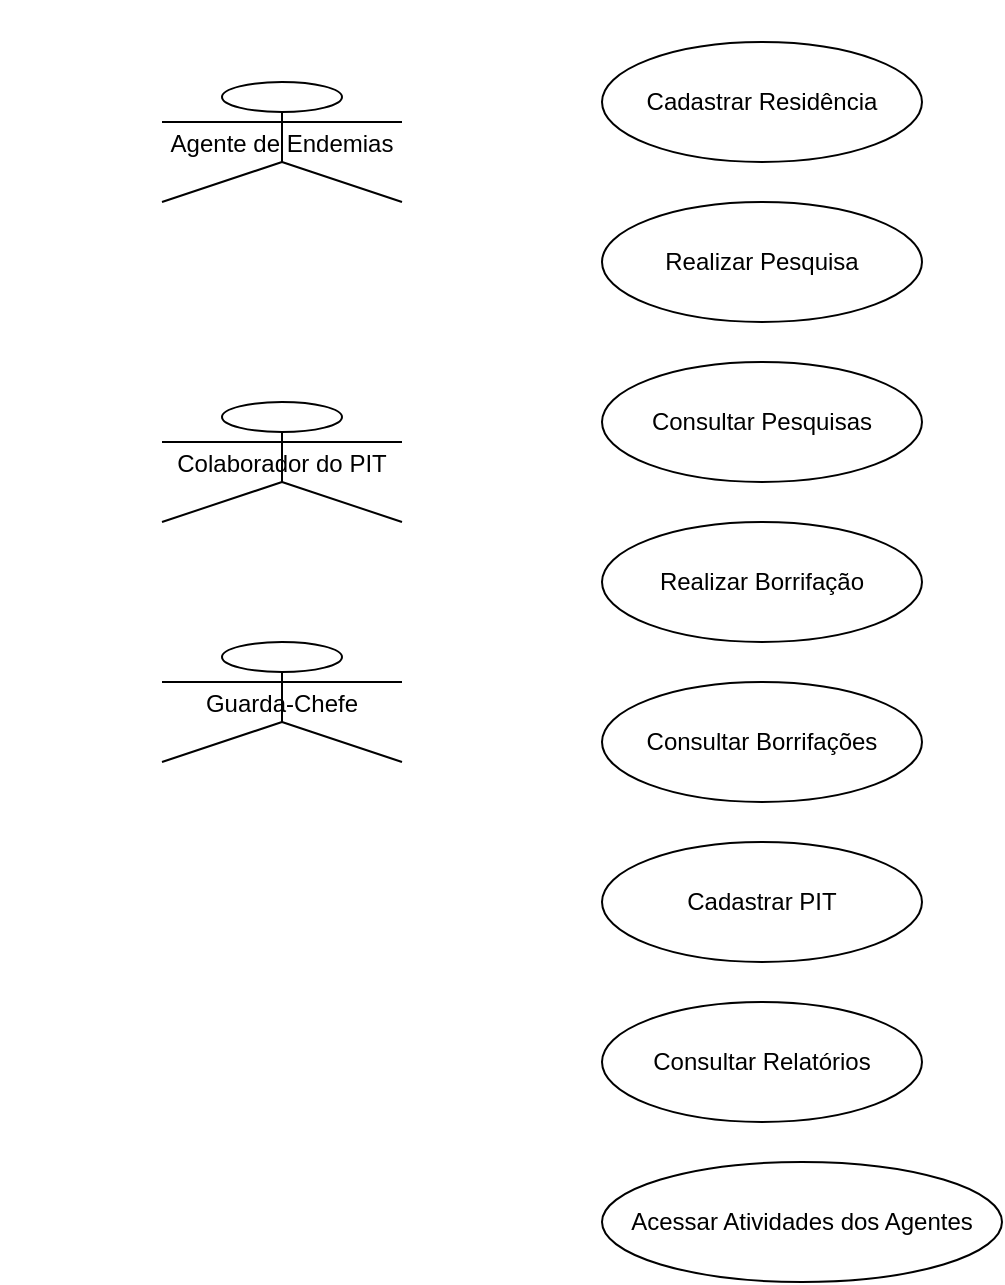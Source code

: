 <?xml version="1.0" encoding="UTF-8"?>
<mxfile>
  <diagram name="Diagrama de Caso de Uso - Agentes de Endemias" id="case-use-1">
    <mxGraphModel dx="1000" dy="1000" grid="1" gridSize="10" guides="1" tooltips="1" connect="1" arrows="1" fold="1" page="1" pageScale="1" pageWidth="850" pageHeight="1100">
      <root>
        <mxCell id="0"/>
        <mxCell id="1" parent="0"/>

        <!-- Atores -->
        <mxCell id="agente" value="Agente de Endemias" style="shape=umlActor;" vertex="1" parent="1">
          <mxGeometry x="80" y="40" width="120" height="60" as="geometry"/>
        </mxCell>
        <mxCell id="chefe" value="Guarda-Chefe" style="shape=umlActor;" vertex="1" parent="1">
          <mxGeometry x="80" y="320" width="120" height="60" as="geometry"/>
        </mxCell>
        <mxCell id="pit" value="Colaborador do PIT" style="shape=umlActor;" vertex="1" parent="1">
          <mxGeometry x="80" y="200" width="120" height="60" as="geometry"/>
        </mxCell>

        <!-- Casos de uso -->
        <mxCell id="cad_res" value="Cadastrar Residência" style="ellipse;whiteSpace=wrap;html=1;" vertex="1" parent="1">
          <mxGeometry x="300" y="20" width="160" height="60" as="geometry"/>
        </mxCell>
        <mxCell id="real_pesq" value="Realizar Pesquisa" style="ellipse;whiteSpace=wrap;html=1;" vertex="1" parent="1">
          <mxGeometry x="300" y="100" width="160" height="60" as="geometry"/>
        </mxCell>
        <mxCell id="cons_pesq" value="Consultar Pesquisas" style="ellipse;whiteSpace=wrap;html=1;" vertex="1" parent="1">
          <mxGeometry x="300" y="180" width="160" height="60" as="geometry"/>
        </mxCell>
        <mxCell id="real_borrif" value="Realizar Borrifação" style="ellipse;whiteSpace=wrap;html=1;" vertex="1" parent="1">
          <mxGeometry x="300" y="260" width="160" height="60" as="geometry"/>
        </mxCell>
        <mxCell id="cons_borrif" value="Consultar Borrifações" style="ellipse;whiteSpace=wrap;html=1;" vertex="1" parent="1">
          <mxGeometry x="300" y="340" width="160" height="60" as="geometry"/>
        </mxCell>
        <mxCell id="cad_pit" value="Cadastrar PIT" style="ellipse;whiteSpace=wrap;html=1;" vertex="1" parent="1">
          <mxGeometry x="300" y="420" width="160" height="60" as="geometry"/>
        </mxCell>
        <mxCell id="relatorio" value="Consultar Relatórios" style="ellipse;whiteSpace=wrap;html=1;" vertex="1" parent="1">
          <mxGeometry x="300" y="500" width="160" height="60" as="geometry"/>
        </mxCell>
        <mxCell id="atividades" value="Acessar Atividades dos Agentes" style="ellipse;whiteSpace=wrap;html=1;" vertex="1" parent="1">
          <mxGeometry x="300" y="580" width="200" height="60" as="geometry"/>
        </mxCell>

        <!-- Conexões -->
        <mxCell id="a1" style="endArrow=none;" edge="1" parent="1" source="agente" target="cad_res"/>
        <mxCell id="a2" style="endArrow=none;" edge="1" parent="1" source="agente" target="real_pesq"/>
        <mxCell id="a3" style="endArrow=none;" edge="1" parent="1" source="agente" target="cons_pesq"/>
        <mxCell id="a4" style="endArrow=none;" edge="1" parent="1" source="agente" target="real_borrif"/>
        <mxCell id="a5" style="endArrow=none;" edge="1" parent="1" source="agente" target="cons_borrif"/>
        <mxCell id="a6" style="endArrow=none;" edge="1" parent="1" source="pit" target="cad_pit"/>
        <mxCell id="a7" style="endArrow=none;" edge="1" parent="1" source="chefe" target="relatorio"/>
        <mxCell id="a8" style="endArrow=none;" edge="1" parent="1" source="chefe" target="atividades"/>

      </root>
    </mxGraphModel>
  </diagram>
</mxfile>
